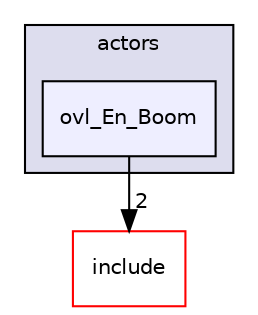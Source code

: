 digraph "src/overlays/actors/ovl_En_Boom" {
  compound=true
  node [ fontsize="10", fontname="Helvetica"];
  edge [ labelfontsize="10", labelfontname="Helvetica"];
  subgraph clusterdir_e93473484be31ce7bcb356bd643a22f8 {
    graph [ bgcolor="#ddddee", pencolor="black", label="actors" fontname="Helvetica", fontsize="10", URL="dir_e93473484be31ce7bcb356bd643a22f8.html"]
  dir_81cb7f51d302ea34517485ee914230c9 [shape=box, label="ovl_En_Boom", style="filled", fillcolor="#eeeeff", pencolor="black", URL="dir_81cb7f51d302ea34517485ee914230c9.html"];
  }
  dir_d44c64559bbebec7f509842c48db8b23 [shape=box label="include" fillcolor="white" style="filled" color="red" URL="dir_d44c64559bbebec7f509842c48db8b23.html"];
  dir_81cb7f51d302ea34517485ee914230c9->dir_d44c64559bbebec7f509842c48db8b23 [headlabel="2", labeldistance=1.5 headhref="dir_000196_000000.html"];
}
